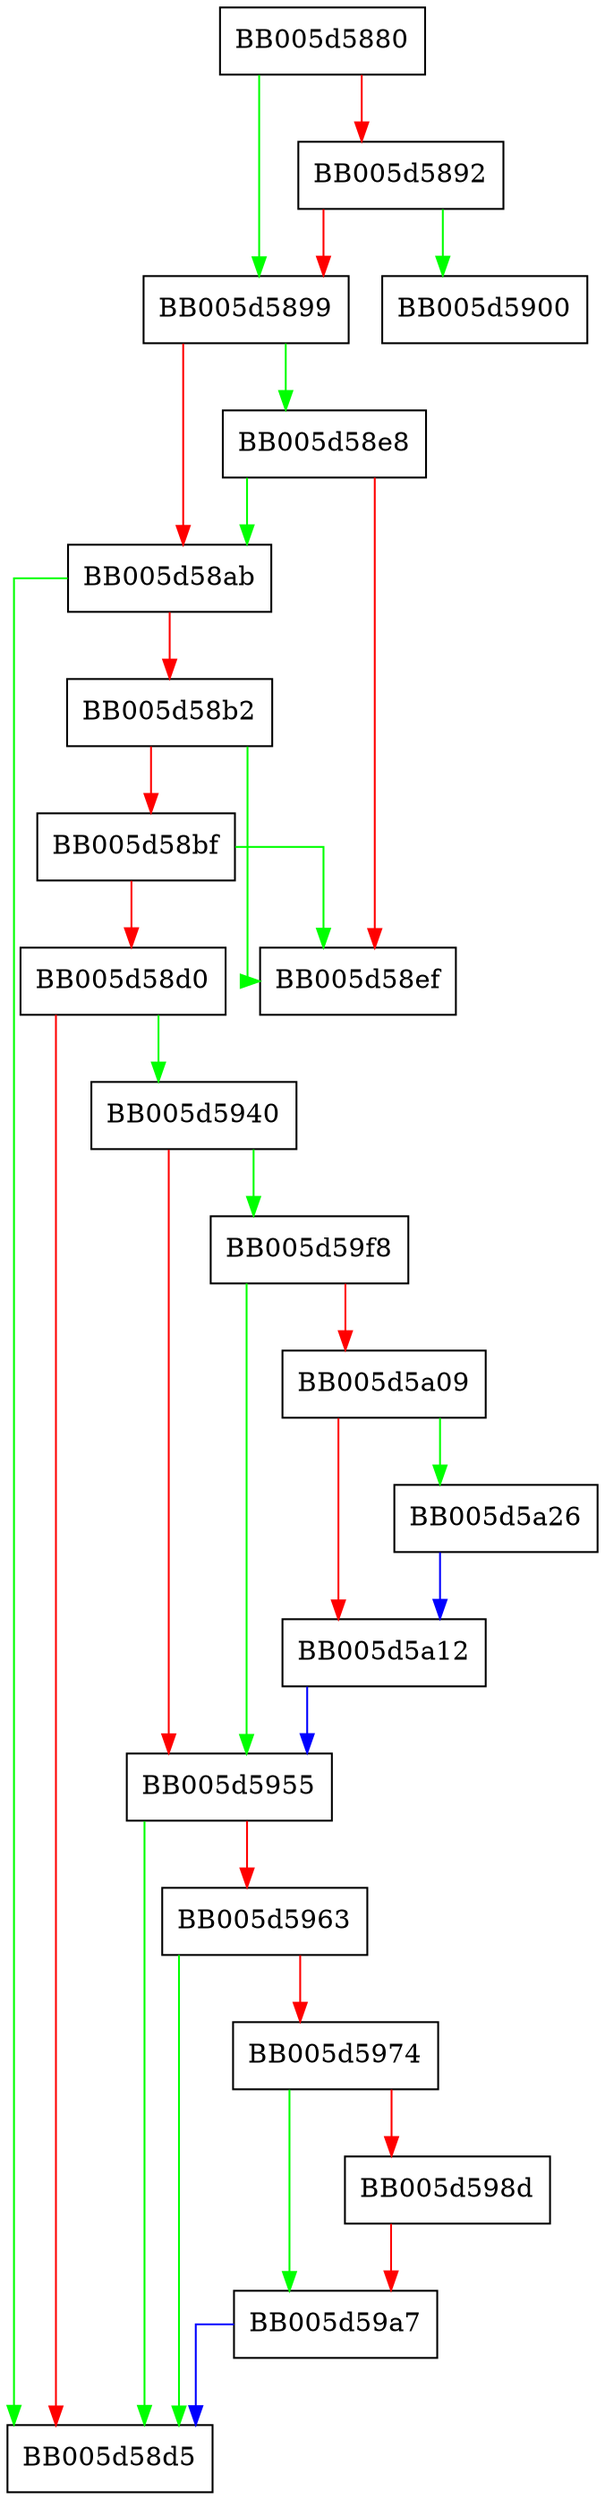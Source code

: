 digraph EVP_PKEY_get0_DH {
  node [shape="box"];
  graph [splines=ortho];
  BB005d5880 -> BB005d5899 [color="green"];
  BB005d5880 -> BB005d5892 [color="red"];
  BB005d5892 -> BB005d5900 [color="green"];
  BB005d5892 -> BB005d5899 [color="red"];
  BB005d5899 -> BB005d58e8 [color="green"];
  BB005d5899 -> BB005d58ab [color="red"];
  BB005d58ab -> BB005d58d5 [color="green"];
  BB005d58ab -> BB005d58b2 [color="red"];
  BB005d58b2 -> BB005d58ef [color="green"];
  BB005d58b2 -> BB005d58bf [color="red"];
  BB005d58bf -> BB005d58ef [color="green"];
  BB005d58bf -> BB005d58d0 [color="red"];
  BB005d58d0 -> BB005d5940 [color="green"];
  BB005d58d0 -> BB005d58d5 [color="red"];
  BB005d58e8 -> BB005d58ab [color="green"];
  BB005d58e8 -> BB005d58ef [color="red"];
  BB005d5940 -> BB005d59f8 [color="green"];
  BB005d5940 -> BB005d5955 [color="red"];
  BB005d5955 -> BB005d58d5 [color="green"];
  BB005d5955 -> BB005d5963 [color="red"];
  BB005d5963 -> BB005d58d5 [color="green"];
  BB005d5963 -> BB005d5974 [color="red"];
  BB005d5974 -> BB005d59a7 [color="green"];
  BB005d5974 -> BB005d598d [color="red"];
  BB005d598d -> BB005d59a7 [color="red"];
  BB005d59a7 -> BB005d58d5 [color="blue"];
  BB005d59f8 -> BB005d5955 [color="green"];
  BB005d59f8 -> BB005d5a09 [color="red"];
  BB005d5a09 -> BB005d5a26 [color="green"];
  BB005d5a09 -> BB005d5a12 [color="red"];
  BB005d5a12 -> BB005d5955 [color="blue"];
  BB005d5a26 -> BB005d5a12 [color="blue"];
}